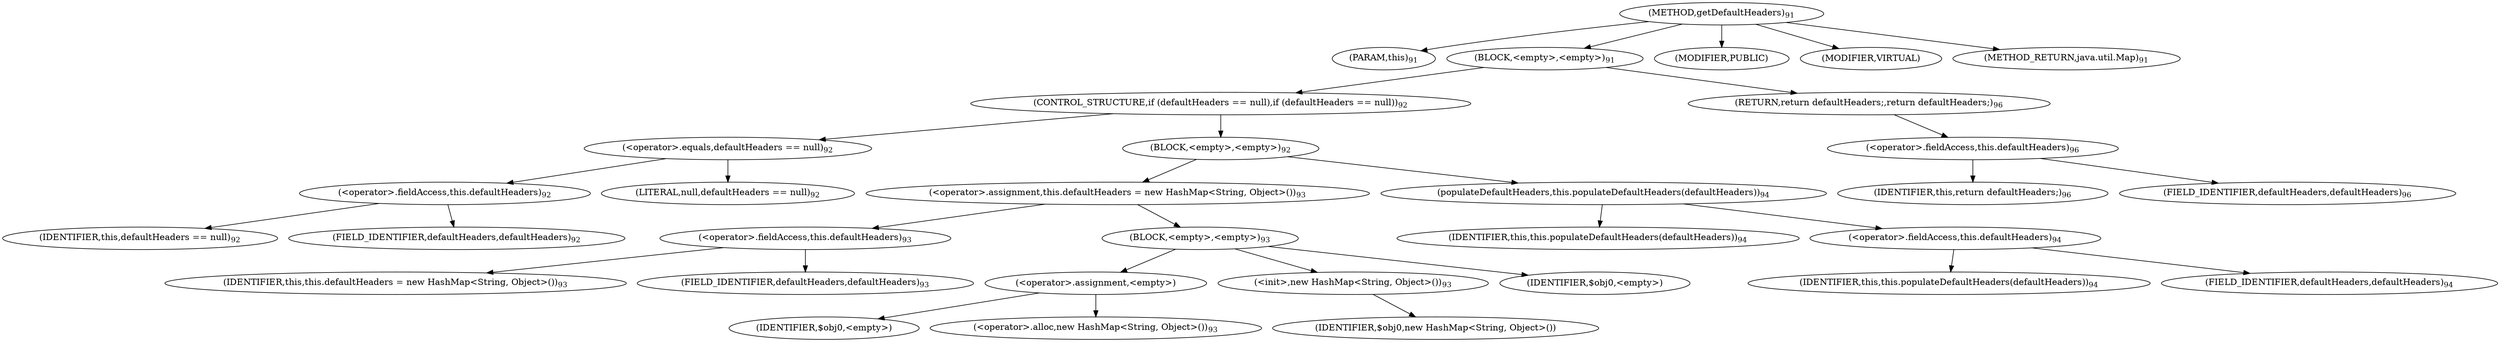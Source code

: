 digraph "getDefaultHeaders" {  
"218" [label = <(METHOD,getDefaultHeaders)<SUB>91</SUB>> ]
"16" [label = <(PARAM,this)<SUB>91</SUB>> ]
"219" [label = <(BLOCK,&lt;empty&gt;,&lt;empty&gt;)<SUB>91</SUB>> ]
"220" [label = <(CONTROL_STRUCTURE,if (defaultHeaders == null),if (defaultHeaders == null))<SUB>92</SUB>> ]
"221" [label = <(&lt;operator&gt;.equals,defaultHeaders == null)<SUB>92</SUB>> ]
"222" [label = <(&lt;operator&gt;.fieldAccess,this.defaultHeaders)<SUB>92</SUB>> ]
"223" [label = <(IDENTIFIER,this,defaultHeaders == null)<SUB>92</SUB>> ]
"224" [label = <(FIELD_IDENTIFIER,defaultHeaders,defaultHeaders)<SUB>92</SUB>> ]
"225" [label = <(LITERAL,null,defaultHeaders == null)<SUB>92</SUB>> ]
"226" [label = <(BLOCK,&lt;empty&gt;,&lt;empty&gt;)<SUB>92</SUB>> ]
"227" [label = <(&lt;operator&gt;.assignment,this.defaultHeaders = new HashMap&lt;String, Object&gt;())<SUB>93</SUB>> ]
"228" [label = <(&lt;operator&gt;.fieldAccess,this.defaultHeaders)<SUB>93</SUB>> ]
"229" [label = <(IDENTIFIER,this,this.defaultHeaders = new HashMap&lt;String, Object&gt;())<SUB>93</SUB>> ]
"230" [label = <(FIELD_IDENTIFIER,defaultHeaders,defaultHeaders)<SUB>93</SUB>> ]
"231" [label = <(BLOCK,&lt;empty&gt;,&lt;empty&gt;)<SUB>93</SUB>> ]
"232" [label = <(&lt;operator&gt;.assignment,&lt;empty&gt;)> ]
"233" [label = <(IDENTIFIER,$obj0,&lt;empty&gt;)> ]
"234" [label = <(&lt;operator&gt;.alloc,new HashMap&lt;String, Object&gt;())<SUB>93</SUB>> ]
"235" [label = <(&lt;init&gt;,new HashMap&lt;String, Object&gt;())<SUB>93</SUB>> ]
"236" [label = <(IDENTIFIER,$obj0,new HashMap&lt;String, Object&gt;())> ]
"237" [label = <(IDENTIFIER,$obj0,&lt;empty&gt;)> ]
"238" [label = <(populateDefaultHeaders,this.populateDefaultHeaders(defaultHeaders))<SUB>94</SUB>> ]
"15" [label = <(IDENTIFIER,this,this.populateDefaultHeaders(defaultHeaders))<SUB>94</SUB>> ]
"239" [label = <(&lt;operator&gt;.fieldAccess,this.defaultHeaders)<SUB>94</SUB>> ]
"240" [label = <(IDENTIFIER,this,this.populateDefaultHeaders(defaultHeaders))<SUB>94</SUB>> ]
"241" [label = <(FIELD_IDENTIFIER,defaultHeaders,defaultHeaders)<SUB>94</SUB>> ]
"242" [label = <(RETURN,return defaultHeaders;,return defaultHeaders;)<SUB>96</SUB>> ]
"243" [label = <(&lt;operator&gt;.fieldAccess,this.defaultHeaders)<SUB>96</SUB>> ]
"244" [label = <(IDENTIFIER,this,return defaultHeaders;)<SUB>96</SUB>> ]
"245" [label = <(FIELD_IDENTIFIER,defaultHeaders,defaultHeaders)<SUB>96</SUB>> ]
"246" [label = <(MODIFIER,PUBLIC)> ]
"247" [label = <(MODIFIER,VIRTUAL)> ]
"248" [label = <(METHOD_RETURN,java.util.Map)<SUB>91</SUB>> ]
  "218" -> "16" 
  "218" -> "219" 
  "218" -> "246" 
  "218" -> "247" 
  "218" -> "248" 
  "219" -> "220" 
  "219" -> "242" 
  "220" -> "221" 
  "220" -> "226" 
  "221" -> "222" 
  "221" -> "225" 
  "222" -> "223" 
  "222" -> "224" 
  "226" -> "227" 
  "226" -> "238" 
  "227" -> "228" 
  "227" -> "231" 
  "228" -> "229" 
  "228" -> "230" 
  "231" -> "232" 
  "231" -> "235" 
  "231" -> "237" 
  "232" -> "233" 
  "232" -> "234" 
  "235" -> "236" 
  "238" -> "15" 
  "238" -> "239" 
  "239" -> "240" 
  "239" -> "241" 
  "242" -> "243" 
  "243" -> "244" 
  "243" -> "245" 
}
